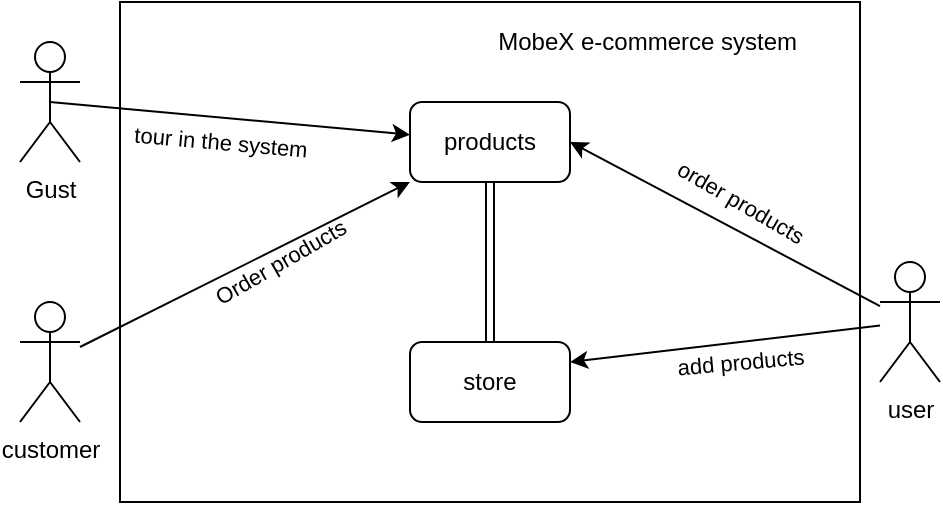 <mxfile version="14.5.1" type="device"><diagram id="upiTmRyEF8xFhqVSLK7Z" name="Page-1"><mxGraphModel dx="494" dy="308" grid="1" gridSize="10" guides="1" tooltips="1" connect="1" arrows="1" fold="1" page="0" pageScale="1" pageWidth="850" pageHeight="1100" background="#ffffff" math="0" shadow="0"><root><mxCell id="0"/><mxCell id="1" parent="0"/><mxCell id="KyZIoYssm3_bas-0Gqf4-13" style="rounded=1;sketch=0;orthogonalLoop=1;jettySize=auto;html=1;exitX=0.5;exitY=0.5;exitDx=0;exitDy=0;exitPerimeter=0;fontColor=#000000;strokeColor=#000000;" parent="1" source="KyZIoYssm3_bas-0Gqf4-1" target="KyZIoYssm3_bas-0Gqf4-6" edge="1"><mxGeometry relative="1" as="geometry"/></mxCell><mxCell id="KyZIoYssm3_bas-0Gqf4-18" value="&lt;span style=&quot;&quot;&gt;tour in the system&lt;/span&gt;" style="edgeLabel;html=1;align=center;verticalAlign=middle;resizable=0;points=[];fontColor=#000000;labelBackgroundColor=none;rotation=5;" parent="KyZIoYssm3_bas-0Gqf4-13" vertex="1" connectable="0"><mxGeometry x="-0.146" relative="1" as="geometry"><mxPoint x="8.17" y="13.02" as="offset"/></mxGeometry></mxCell><mxCell id="KyZIoYssm3_bas-0Gqf4-1" value="Gust" style="shape=umlActor;verticalLabelPosition=bottom;verticalAlign=top;html=1;outlineConnect=0;rounded=0;sketch=0;fontColor=#000000;fillColor=none;strokeColor=#000000;" parent="1" vertex="1"><mxGeometry x="120" y="210" width="30" height="60" as="geometry"/></mxCell><mxCell id="KyZIoYssm3_bas-0Gqf4-7" style="rounded=1;sketch=0;orthogonalLoop=1;jettySize=auto;html=1;entryX=1;entryY=0.5;entryDx=0;entryDy=0;fontColor=#000000;strokeColor=#000000;" parent="1" source="KyZIoYssm3_bas-0Gqf4-2" target="KyZIoYssm3_bas-0Gqf4-6" edge="1"><mxGeometry relative="1" as="geometry"/></mxCell><mxCell id="KyZIoYssm3_bas-0Gqf4-22" style="edgeStyle=none;rounded=1;sketch=0;orthogonalLoop=1;jettySize=auto;html=1;entryX=1;entryY=0.25;entryDx=0;entryDy=0;fontColor=#000000;strokeColor=#000000;" parent="1" source="KyZIoYssm3_bas-0Gqf4-2" target="KyZIoYssm3_bas-0Gqf4-20" edge="1"><mxGeometry relative="1" as="geometry"/></mxCell><mxCell id="KyZIoYssm3_bas-0Gqf4-23" value="&lt;span style=&quot;font-family: monospace; font-size: 0px;&quot;&gt;%3CmxGraphModel%3E%3Croot%3E%3CmxCell%20id%3D%220%22%2F%3E%3CmxCell%20id%3D%221%22%20parent%3D%220%22%2F%3E%3CmxCell%20id%3D%222%22%20value%3D%22%26lt%3Bspan%20style%3D%26quot%3Bbackground-color%3A%20rgb(255%20%2C%20217%20%2C%20102)%26quot%3B%26gt%3B%26amp%3Blt%3B%26amp%3Blt%3Badd%20products%26amp%3Bgt%3B%26amp%3Bgt%3B%26lt%3B%2Fspan%26gt%3B%22%20style%3D%22edgeLabel%3Bhtml%3D1%3Balign%3Dcenter%3BverticalAlign%3Dmiddle%3Bresizable%3D0%3Bpoints%3D%5B%5D%3BfontColor%3D%23000000%3B%22%20vertex%3D%221%22%20connectable%3D%220%22%20parent%3D%221%22%3E%3CmxGeometry%20x%3D%22469.996%22%20y%3D%22379.997%22%20as%3D%22geometry%22%2F%3E%3C%2FmxCell%3E%3C%2Froot%3E%3C%2FmxGraphModel%3E&lt;/span&gt;" style="edgeLabel;html=1;align=center;verticalAlign=middle;resizable=0;points=[];fontColor=#000000;" parent="KyZIoYssm3_bas-0Gqf4-22" vertex="1" connectable="0"><mxGeometry x="-0.076" relative="1" as="geometry"><mxPoint as="offset"/></mxGeometry></mxCell><mxCell id="KyZIoYssm3_bas-0Gqf4-24" value="&lt;span style=&quot;font-family: monospace; font-size: 0px;&quot;&gt;%3CmxGraphModel%3E%3Croot%3E%3CmxCell%20id%3D%220%22%2F%3E%3CmxCell%20id%3D%221%22%20parent%3D%220%22%2F%3E%3CmxCell%20id%3D%222%22%20value%3D%22%26lt%3Bspan%20style%3D%26quot%3Bbackground-color%3A%20rgb(255%20%2C%20217%20%2C%20102)%26quot%3B%26gt%3B%26amp%3Blt%3B%26amp%3Blt%3Badd%20products%26amp%3Bgt%3B%26amp%3Bgt%3B%26lt%3B%2Fspan%26gt%3B%22%20style%3D%22edgeLabel%3Bhtml%3D1%3Balign%3Dcenter%3BverticalAlign%3Dmiddle%3Bresizable%3D0%3Bpoints%3D%5B%5D%3BfontColor%3D%23000000%3B%22%20vertex%3D%221%22%20connectable%3D%220%22%20parent%3D%221%22%3E%3CmxGeometry%20x%3D%22469.996%22%20y%3D%22379.997%22%20as%3D%22geometry%22%2F%3E%3C%2FmxCell%3E%3C%2Froot%3E%3C%2FmxGraphModel%3E&lt;/span&gt;" style="edgeLabel;html=1;align=center;verticalAlign=middle;resizable=0;points=[];fontColor=#000000;" parent="KyZIoYssm3_bas-0Gqf4-22" vertex="1" connectable="0"><mxGeometry x="-0.073" y="2" relative="1" as="geometry"><mxPoint as="offset"/></mxGeometry></mxCell><mxCell id="KyZIoYssm3_bas-0Gqf4-2" value="user" style="shape=umlActor;verticalLabelPosition=bottom;verticalAlign=top;html=1;outlineConnect=0;rounded=0;sketch=0;fontColor=#000000;strokeColor=#000000;fillColor=none;" parent="1" vertex="1"><mxGeometry x="550" y="320" width="30" height="60" as="geometry"/></mxCell><mxCell id="KyZIoYssm3_bas-0Gqf4-14" style="edgeStyle=none;rounded=1;sketch=0;orthogonalLoop=1;jettySize=auto;html=1;fontColor=#000000;strokeColor=#000000;" parent="1" source="KyZIoYssm3_bas-0Gqf4-3" target="KyZIoYssm3_bas-0Gqf4-6" edge="1"><mxGeometry relative="1" as="geometry"/></mxCell><mxCell id="KyZIoYssm3_bas-0Gqf4-17" value="Order products" style="edgeLabel;html=1;align=center;verticalAlign=middle;resizable=0;points=[];labelBackgroundColor=none;fontColor=#000000;rotation=-30;" parent="KyZIoYssm3_bas-0Gqf4-14" vertex="1" connectable="0"><mxGeometry x="-0.131" y="-1" relative="1" as="geometry"><mxPoint x="28" y="-7.62" as="offset"/></mxGeometry></mxCell><mxCell id="KyZIoYssm3_bas-0Gqf4-19" value="&lt;span style=&quot;&quot;&gt;order products&lt;/span&gt;" style="edgeLabel;html=1;align=center;verticalAlign=middle;resizable=0;points=[];fontColor=#000000;labelBackgroundColor=none;rotation=30;" parent="KyZIoYssm3_bas-0Gqf4-14" vertex="1" connectable="0"><mxGeometry x="-0.131" y="-1" relative="1" as="geometry"><mxPoint x="258" y="-37.62" as="offset"/></mxGeometry></mxCell><mxCell id="KyZIoYssm3_bas-0Gqf4-3" value="customer" style="shape=umlActor;verticalLabelPosition=bottom;verticalAlign=top;html=1;outlineConnect=0;rounded=0;sketch=0;fontColor=#000000;fillColor=none;strokeColor=#000000;" parent="1" vertex="1"><mxGeometry x="120" y="340" width="30" height="60" as="geometry"/></mxCell><mxCell id="KyZIoYssm3_bas-0Gqf4-6" value="products" style="rounded=1;whiteSpace=wrap;html=1;sketch=0;fontColor=#000000;fillColor=none;strokeColor=#000000;" parent="1" vertex="1"><mxGeometry x="315" y="240" width="80" height="40" as="geometry"/></mxCell><mxCell id="KyZIoYssm3_bas-0Gqf4-26" style="edgeStyle=none;rounded=1;sketch=0;orthogonalLoop=1;jettySize=auto;html=1;entryX=0.5;entryY=1;entryDx=0;entryDy=0;shape=link;fontColor=#000000;strokeColor=#000000;" parent="1" source="KyZIoYssm3_bas-0Gqf4-20" target="KyZIoYssm3_bas-0Gqf4-6" edge="1"><mxGeometry relative="1" as="geometry"/></mxCell><mxCell id="KyZIoYssm3_bas-0Gqf4-20" value="store" style="rounded=1;whiteSpace=wrap;html=1;sketch=0;fontColor=#000000;fillColor=none;strokeColor=#000000;" parent="1" vertex="1"><mxGeometry x="315" y="360" width="80" height="40" as="geometry"/></mxCell><mxCell id="KyZIoYssm3_bas-0Gqf4-25" value="&lt;span style=&quot;&quot;&gt;add products&lt;/span&gt;" style="edgeLabel;html=1;align=center;verticalAlign=middle;resizable=0;points=[];fontColor=#000000;labelBackgroundColor=none;rotation=-5;" parent="1" vertex="1" connectable="0"><mxGeometry x="479.996" y="369.997" as="geometry"/></mxCell><mxCell id="6Z0QlQycWYiVAROCvb1c-1" value="&lt;font&gt;MobeX e-commerce system&amp;nbsp;&lt;/font&gt;" style="text;html=1;align=center;verticalAlign=middle;resizable=0;points=[];autosize=1;fontColor=#000000;" parent="1" vertex="1"><mxGeometry x="350" y="200" width="170" height="20" as="geometry"/></mxCell><mxCell id="xad5lfJF6oe9O5O-5_Bg-2" value="" style="rounded=1;whiteSpace=wrap;html=1;labelBackgroundColor=none;sketch=0;strokeColor=#000000;fillColor=none;fontColor=#000000;arcSize=0;" vertex="1" parent="1"><mxGeometry x="170" y="190" width="370" height="250" as="geometry"/></mxCell></root></mxGraphModel></diagram></mxfile>